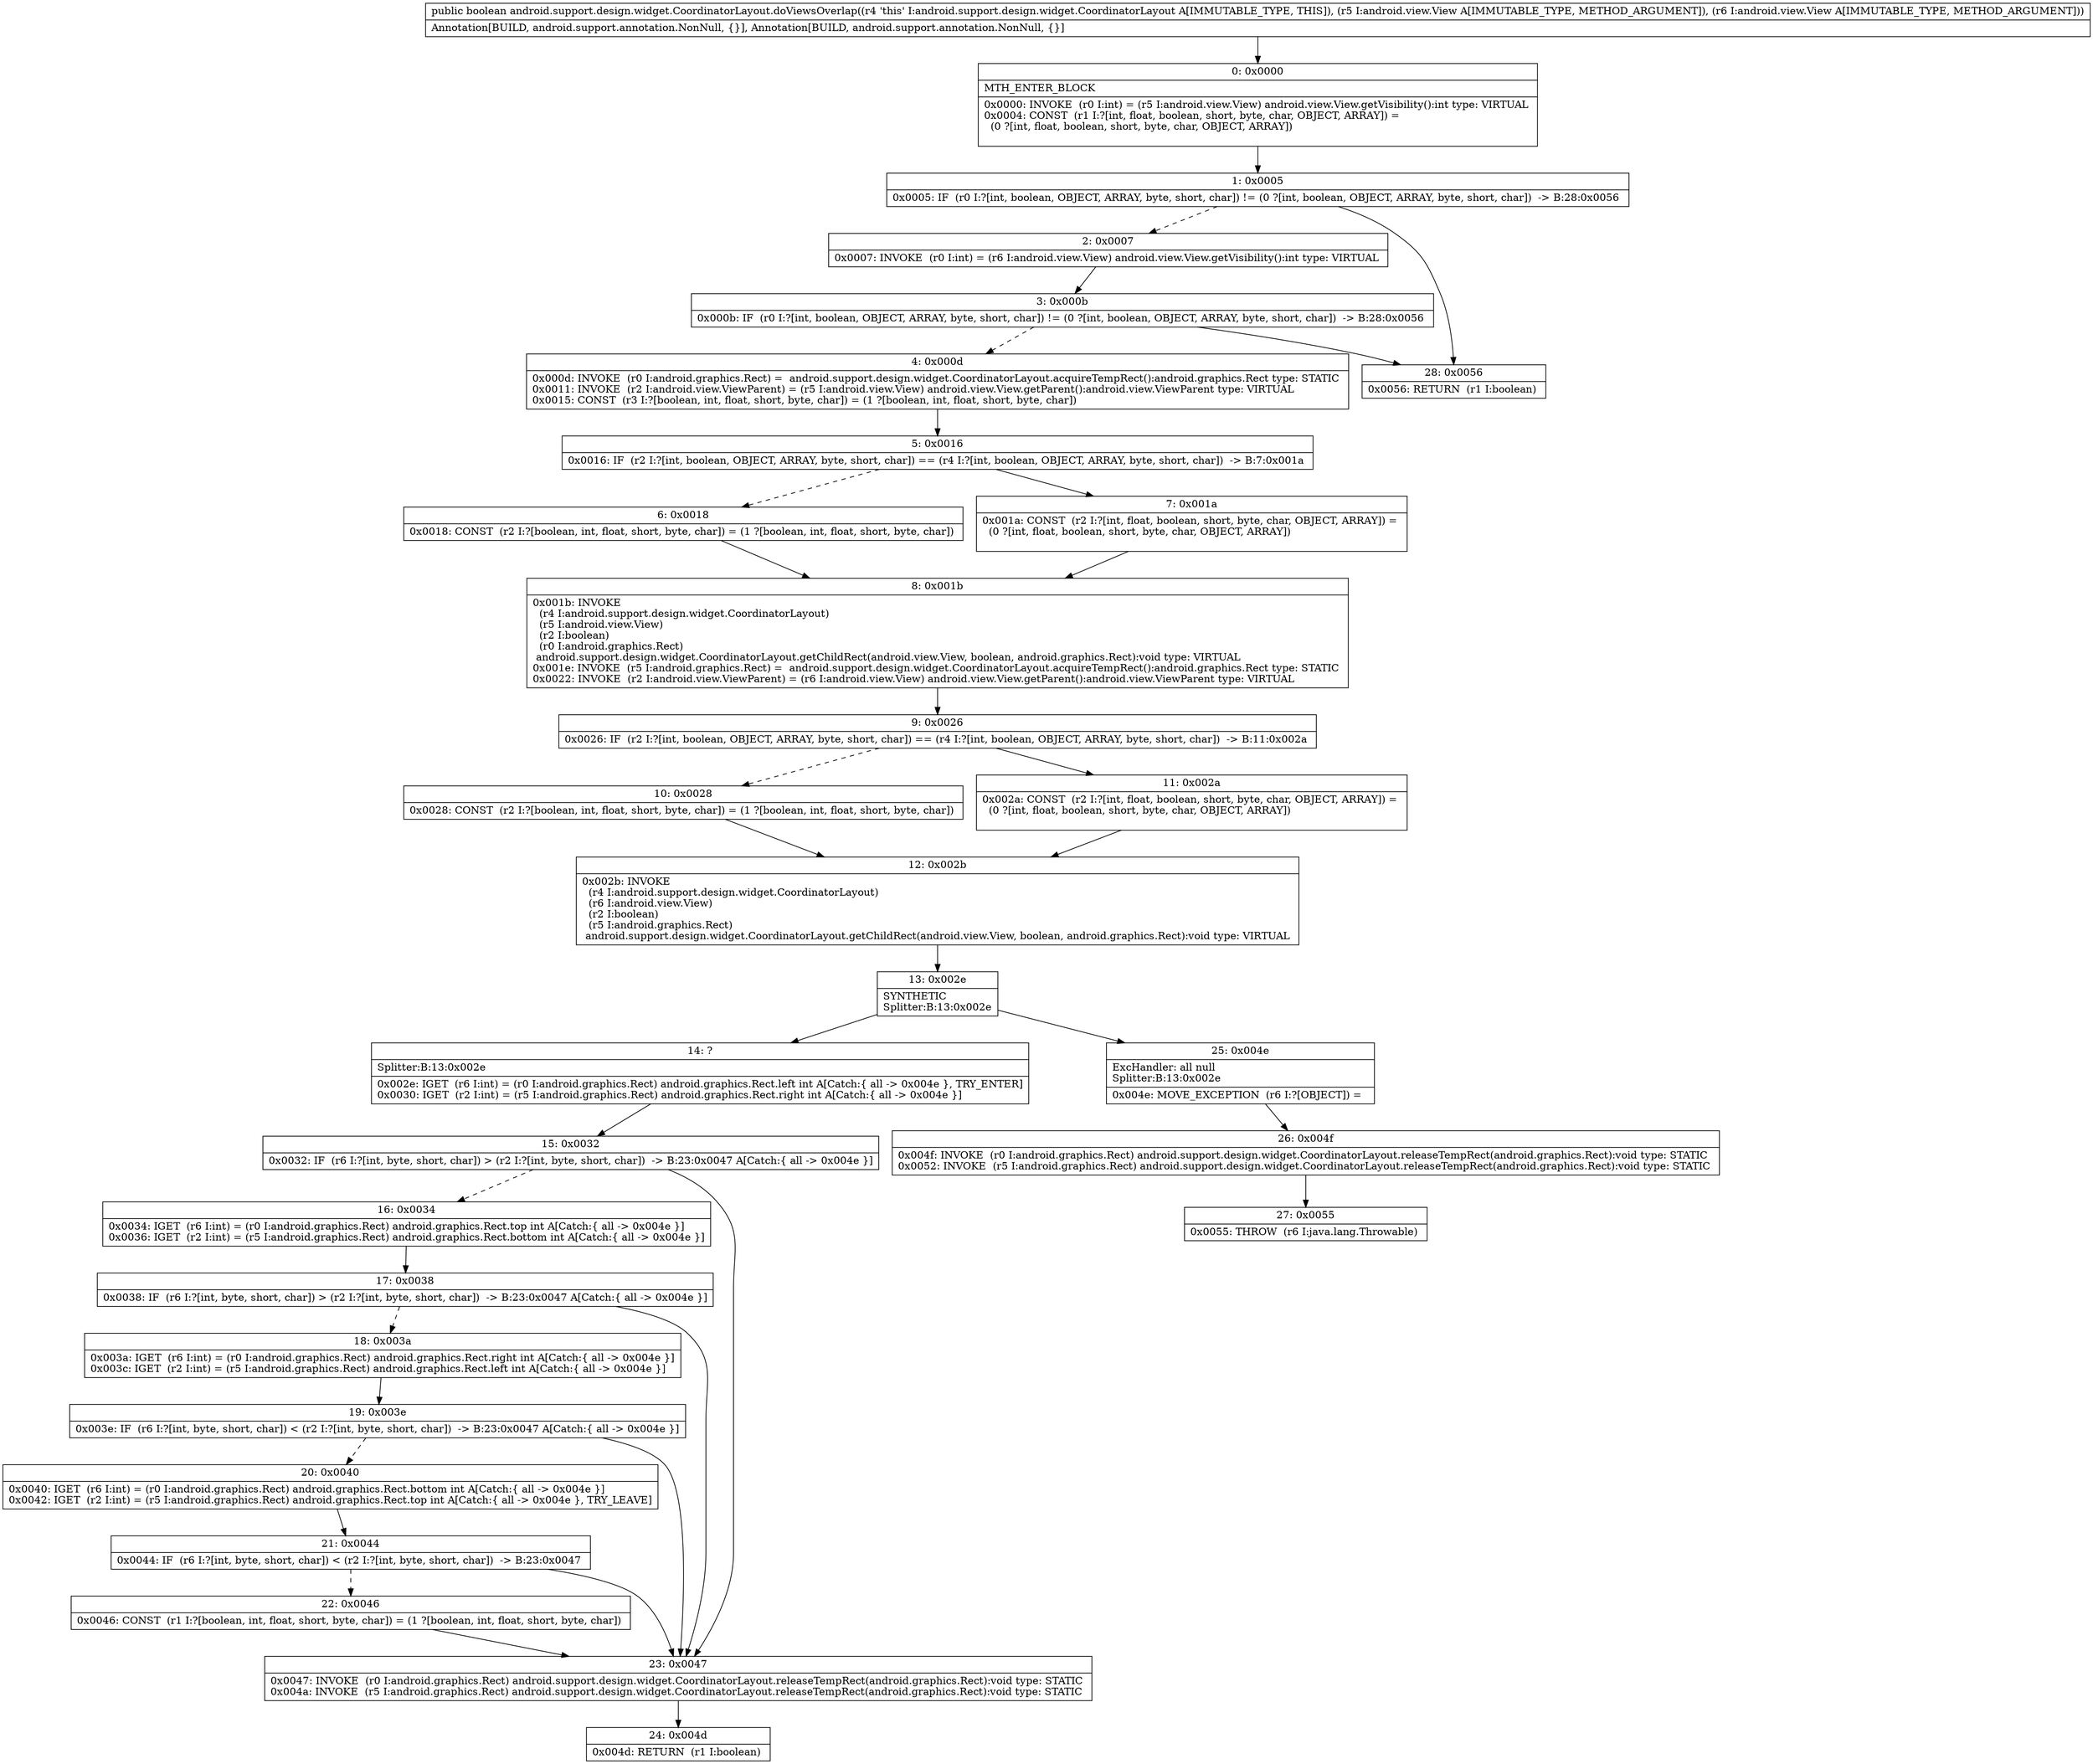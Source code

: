 digraph "CFG forandroid.support.design.widget.CoordinatorLayout.doViewsOverlap(Landroid\/view\/View;Landroid\/view\/View;)Z" {
Node_0 [shape=record,label="{0\:\ 0x0000|MTH_ENTER_BLOCK\l|0x0000: INVOKE  (r0 I:int) = (r5 I:android.view.View) android.view.View.getVisibility():int type: VIRTUAL \l0x0004: CONST  (r1 I:?[int, float, boolean, short, byte, char, OBJECT, ARRAY]) = \l  (0 ?[int, float, boolean, short, byte, char, OBJECT, ARRAY])\l \l}"];
Node_1 [shape=record,label="{1\:\ 0x0005|0x0005: IF  (r0 I:?[int, boolean, OBJECT, ARRAY, byte, short, char]) != (0 ?[int, boolean, OBJECT, ARRAY, byte, short, char])  \-\> B:28:0x0056 \l}"];
Node_2 [shape=record,label="{2\:\ 0x0007|0x0007: INVOKE  (r0 I:int) = (r6 I:android.view.View) android.view.View.getVisibility():int type: VIRTUAL \l}"];
Node_3 [shape=record,label="{3\:\ 0x000b|0x000b: IF  (r0 I:?[int, boolean, OBJECT, ARRAY, byte, short, char]) != (0 ?[int, boolean, OBJECT, ARRAY, byte, short, char])  \-\> B:28:0x0056 \l}"];
Node_4 [shape=record,label="{4\:\ 0x000d|0x000d: INVOKE  (r0 I:android.graphics.Rect) =  android.support.design.widget.CoordinatorLayout.acquireTempRect():android.graphics.Rect type: STATIC \l0x0011: INVOKE  (r2 I:android.view.ViewParent) = (r5 I:android.view.View) android.view.View.getParent():android.view.ViewParent type: VIRTUAL \l0x0015: CONST  (r3 I:?[boolean, int, float, short, byte, char]) = (1 ?[boolean, int, float, short, byte, char]) \l}"];
Node_5 [shape=record,label="{5\:\ 0x0016|0x0016: IF  (r2 I:?[int, boolean, OBJECT, ARRAY, byte, short, char]) == (r4 I:?[int, boolean, OBJECT, ARRAY, byte, short, char])  \-\> B:7:0x001a \l}"];
Node_6 [shape=record,label="{6\:\ 0x0018|0x0018: CONST  (r2 I:?[boolean, int, float, short, byte, char]) = (1 ?[boolean, int, float, short, byte, char]) \l}"];
Node_7 [shape=record,label="{7\:\ 0x001a|0x001a: CONST  (r2 I:?[int, float, boolean, short, byte, char, OBJECT, ARRAY]) = \l  (0 ?[int, float, boolean, short, byte, char, OBJECT, ARRAY])\l \l}"];
Node_8 [shape=record,label="{8\:\ 0x001b|0x001b: INVOKE  \l  (r4 I:android.support.design.widget.CoordinatorLayout)\l  (r5 I:android.view.View)\l  (r2 I:boolean)\l  (r0 I:android.graphics.Rect)\l android.support.design.widget.CoordinatorLayout.getChildRect(android.view.View, boolean, android.graphics.Rect):void type: VIRTUAL \l0x001e: INVOKE  (r5 I:android.graphics.Rect) =  android.support.design.widget.CoordinatorLayout.acquireTempRect():android.graphics.Rect type: STATIC \l0x0022: INVOKE  (r2 I:android.view.ViewParent) = (r6 I:android.view.View) android.view.View.getParent():android.view.ViewParent type: VIRTUAL \l}"];
Node_9 [shape=record,label="{9\:\ 0x0026|0x0026: IF  (r2 I:?[int, boolean, OBJECT, ARRAY, byte, short, char]) == (r4 I:?[int, boolean, OBJECT, ARRAY, byte, short, char])  \-\> B:11:0x002a \l}"];
Node_10 [shape=record,label="{10\:\ 0x0028|0x0028: CONST  (r2 I:?[boolean, int, float, short, byte, char]) = (1 ?[boolean, int, float, short, byte, char]) \l}"];
Node_11 [shape=record,label="{11\:\ 0x002a|0x002a: CONST  (r2 I:?[int, float, boolean, short, byte, char, OBJECT, ARRAY]) = \l  (0 ?[int, float, boolean, short, byte, char, OBJECT, ARRAY])\l \l}"];
Node_12 [shape=record,label="{12\:\ 0x002b|0x002b: INVOKE  \l  (r4 I:android.support.design.widget.CoordinatorLayout)\l  (r6 I:android.view.View)\l  (r2 I:boolean)\l  (r5 I:android.graphics.Rect)\l android.support.design.widget.CoordinatorLayout.getChildRect(android.view.View, boolean, android.graphics.Rect):void type: VIRTUAL \l}"];
Node_13 [shape=record,label="{13\:\ 0x002e|SYNTHETIC\lSplitter:B:13:0x002e\l}"];
Node_14 [shape=record,label="{14\:\ ?|Splitter:B:13:0x002e\l|0x002e: IGET  (r6 I:int) = (r0 I:android.graphics.Rect) android.graphics.Rect.left int A[Catch:\{ all \-\> 0x004e \}, TRY_ENTER]\l0x0030: IGET  (r2 I:int) = (r5 I:android.graphics.Rect) android.graphics.Rect.right int A[Catch:\{ all \-\> 0x004e \}]\l}"];
Node_15 [shape=record,label="{15\:\ 0x0032|0x0032: IF  (r6 I:?[int, byte, short, char]) \> (r2 I:?[int, byte, short, char])  \-\> B:23:0x0047 A[Catch:\{ all \-\> 0x004e \}]\l}"];
Node_16 [shape=record,label="{16\:\ 0x0034|0x0034: IGET  (r6 I:int) = (r0 I:android.graphics.Rect) android.graphics.Rect.top int A[Catch:\{ all \-\> 0x004e \}]\l0x0036: IGET  (r2 I:int) = (r5 I:android.graphics.Rect) android.graphics.Rect.bottom int A[Catch:\{ all \-\> 0x004e \}]\l}"];
Node_17 [shape=record,label="{17\:\ 0x0038|0x0038: IF  (r6 I:?[int, byte, short, char]) \> (r2 I:?[int, byte, short, char])  \-\> B:23:0x0047 A[Catch:\{ all \-\> 0x004e \}]\l}"];
Node_18 [shape=record,label="{18\:\ 0x003a|0x003a: IGET  (r6 I:int) = (r0 I:android.graphics.Rect) android.graphics.Rect.right int A[Catch:\{ all \-\> 0x004e \}]\l0x003c: IGET  (r2 I:int) = (r5 I:android.graphics.Rect) android.graphics.Rect.left int A[Catch:\{ all \-\> 0x004e \}]\l}"];
Node_19 [shape=record,label="{19\:\ 0x003e|0x003e: IF  (r6 I:?[int, byte, short, char]) \< (r2 I:?[int, byte, short, char])  \-\> B:23:0x0047 A[Catch:\{ all \-\> 0x004e \}]\l}"];
Node_20 [shape=record,label="{20\:\ 0x0040|0x0040: IGET  (r6 I:int) = (r0 I:android.graphics.Rect) android.graphics.Rect.bottom int A[Catch:\{ all \-\> 0x004e \}]\l0x0042: IGET  (r2 I:int) = (r5 I:android.graphics.Rect) android.graphics.Rect.top int A[Catch:\{ all \-\> 0x004e \}, TRY_LEAVE]\l}"];
Node_21 [shape=record,label="{21\:\ 0x0044|0x0044: IF  (r6 I:?[int, byte, short, char]) \< (r2 I:?[int, byte, short, char])  \-\> B:23:0x0047 \l}"];
Node_22 [shape=record,label="{22\:\ 0x0046|0x0046: CONST  (r1 I:?[boolean, int, float, short, byte, char]) = (1 ?[boolean, int, float, short, byte, char]) \l}"];
Node_23 [shape=record,label="{23\:\ 0x0047|0x0047: INVOKE  (r0 I:android.graphics.Rect) android.support.design.widget.CoordinatorLayout.releaseTempRect(android.graphics.Rect):void type: STATIC \l0x004a: INVOKE  (r5 I:android.graphics.Rect) android.support.design.widget.CoordinatorLayout.releaseTempRect(android.graphics.Rect):void type: STATIC \l}"];
Node_24 [shape=record,label="{24\:\ 0x004d|0x004d: RETURN  (r1 I:boolean) \l}"];
Node_25 [shape=record,label="{25\:\ 0x004e|ExcHandler: all null\lSplitter:B:13:0x002e\l|0x004e: MOVE_EXCEPTION  (r6 I:?[OBJECT]) =  \l}"];
Node_26 [shape=record,label="{26\:\ 0x004f|0x004f: INVOKE  (r0 I:android.graphics.Rect) android.support.design.widget.CoordinatorLayout.releaseTempRect(android.graphics.Rect):void type: STATIC \l0x0052: INVOKE  (r5 I:android.graphics.Rect) android.support.design.widget.CoordinatorLayout.releaseTempRect(android.graphics.Rect):void type: STATIC \l}"];
Node_27 [shape=record,label="{27\:\ 0x0055|0x0055: THROW  (r6 I:java.lang.Throwable) \l}"];
Node_28 [shape=record,label="{28\:\ 0x0056|0x0056: RETURN  (r1 I:boolean) \l}"];
MethodNode[shape=record,label="{public boolean android.support.design.widget.CoordinatorLayout.doViewsOverlap((r4 'this' I:android.support.design.widget.CoordinatorLayout A[IMMUTABLE_TYPE, THIS]), (r5 I:android.view.View A[IMMUTABLE_TYPE, METHOD_ARGUMENT]), (r6 I:android.view.View A[IMMUTABLE_TYPE, METHOD_ARGUMENT]))  | Annotation[BUILD, android.support.annotation.NonNull, \{\}], Annotation[BUILD, android.support.annotation.NonNull, \{\}]\l}"];
MethodNode -> Node_0;
Node_0 -> Node_1;
Node_1 -> Node_2[style=dashed];
Node_1 -> Node_28;
Node_2 -> Node_3;
Node_3 -> Node_4[style=dashed];
Node_3 -> Node_28;
Node_4 -> Node_5;
Node_5 -> Node_6[style=dashed];
Node_5 -> Node_7;
Node_6 -> Node_8;
Node_7 -> Node_8;
Node_8 -> Node_9;
Node_9 -> Node_10[style=dashed];
Node_9 -> Node_11;
Node_10 -> Node_12;
Node_11 -> Node_12;
Node_12 -> Node_13;
Node_13 -> Node_14;
Node_13 -> Node_25;
Node_14 -> Node_15;
Node_15 -> Node_16[style=dashed];
Node_15 -> Node_23;
Node_16 -> Node_17;
Node_17 -> Node_18[style=dashed];
Node_17 -> Node_23;
Node_18 -> Node_19;
Node_19 -> Node_20[style=dashed];
Node_19 -> Node_23;
Node_20 -> Node_21;
Node_21 -> Node_22[style=dashed];
Node_21 -> Node_23;
Node_22 -> Node_23;
Node_23 -> Node_24;
Node_25 -> Node_26;
Node_26 -> Node_27;
}

